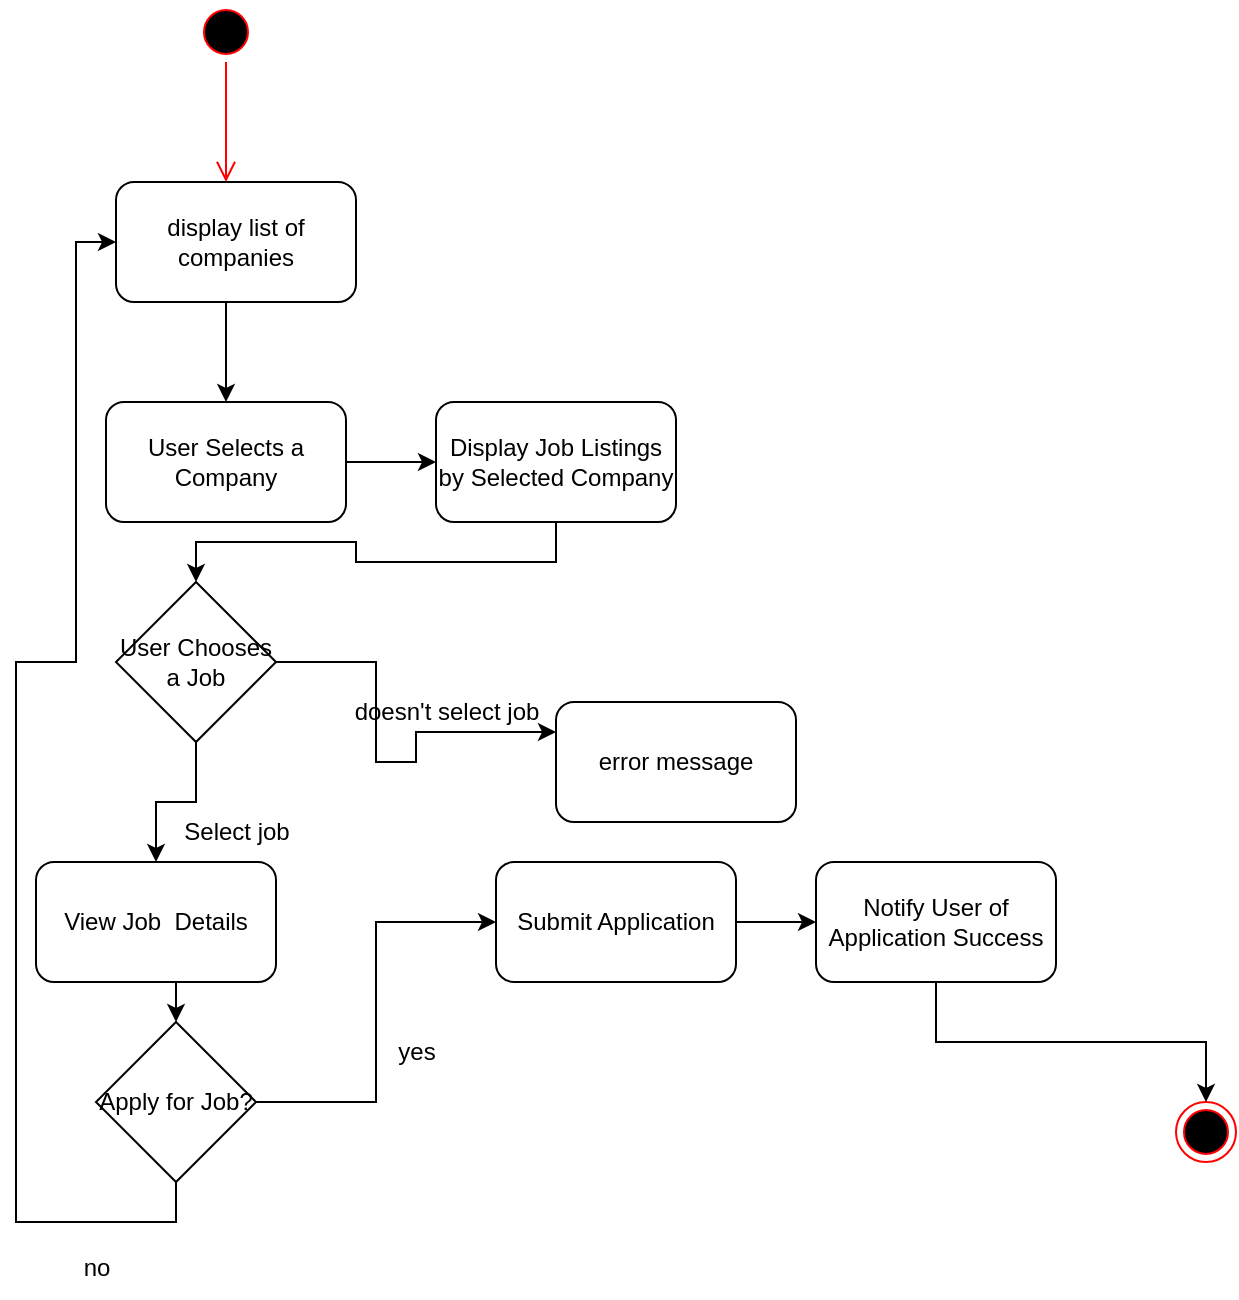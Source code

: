 <mxfile version="24.7.14">
  <diagram name="Page-1" id="CrLthFBTei8RshZk1S5P">
    <mxGraphModel dx="864" dy="466" grid="1" gridSize="10" guides="1" tooltips="1" connect="1" arrows="1" fold="1" page="1" pageScale="1" pageWidth="850" pageHeight="1100" math="0" shadow="0">
      <root>
        <mxCell id="0" />
        <mxCell id="1" parent="0" />
        <mxCell id="BoYmpK9ckrPkbvIWxogE-1" value="" style="ellipse;html=1;shape=startState;fillColor=#000000;strokeColor=#ff0000;" vertex="1" parent="1">
          <mxGeometry x="110" y="60" width="30" height="30" as="geometry" />
        </mxCell>
        <mxCell id="BoYmpK9ckrPkbvIWxogE-2" value="" style="edgeStyle=orthogonalEdgeStyle;html=1;verticalAlign=bottom;endArrow=open;endSize=8;strokeColor=#ff0000;rounded=0;" edge="1" source="BoYmpK9ckrPkbvIWxogE-1" parent="1">
          <mxGeometry relative="1" as="geometry">
            <mxPoint x="125" y="150" as="targetPoint" />
          </mxGeometry>
        </mxCell>
        <mxCell id="BoYmpK9ckrPkbvIWxogE-3" value="display list of companies" style="rounded=1;whiteSpace=wrap;html=1;" vertex="1" parent="1">
          <mxGeometry x="70" y="150" width="120" height="60" as="geometry" />
        </mxCell>
        <mxCell id="BoYmpK9ckrPkbvIWxogE-36" style="edgeStyle=orthogonalEdgeStyle;rounded=0;orthogonalLoop=1;jettySize=auto;html=1;exitX=1;exitY=0.5;exitDx=0;exitDy=0;entryX=0;entryY=0.5;entryDx=0;entryDy=0;" edge="1" parent="1" source="BoYmpK9ckrPkbvIWxogE-5" target="BoYmpK9ckrPkbvIWxogE-35">
          <mxGeometry relative="1" as="geometry" />
        </mxCell>
        <mxCell id="BoYmpK9ckrPkbvIWxogE-5" value="&lt;span class=&quot;hljs-string&quot;&gt;User&lt;/span&gt; &lt;span class=&quot;hljs-string&quot;&gt;Selects&lt;/span&gt; &lt;span class=&quot;hljs-string&quot;&gt;a&lt;/span&gt; &lt;span class=&quot;hljs-string&quot;&gt;Company&lt;/span&gt;" style="rounded=1;whiteSpace=wrap;html=1;" vertex="1" parent="1">
          <mxGeometry x="65" y="260" width="120" height="60" as="geometry" />
        </mxCell>
        <mxCell id="BoYmpK9ckrPkbvIWxogE-9" value="" style="endArrow=classic;html=1;rounded=0;entryX=0.5;entryY=0;entryDx=0;entryDy=0;exitX=0.5;exitY=1;exitDx=0;exitDy=0;" edge="1" parent="1" target="BoYmpK9ckrPkbvIWxogE-5">
          <mxGeometry width="50" height="50" relative="1" as="geometry">
            <mxPoint x="125" y="210" as="sourcePoint" />
            <mxPoint x="127.5" y="280" as="targetPoint" />
          </mxGeometry>
        </mxCell>
        <mxCell id="BoYmpK9ckrPkbvIWxogE-13" value="" style="ellipse;html=1;shape=endState;fillColor=#000000;strokeColor=#ff0000;" vertex="1" parent="1">
          <mxGeometry x="600" y="610" width="30" height="30" as="geometry" />
        </mxCell>
        <mxCell id="BoYmpK9ckrPkbvIWxogE-30" style="edgeStyle=orthogonalEdgeStyle;rounded=0;orthogonalLoop=1;jettySize=auto;html=1;exitX=0.5;exitY=1;exitDx=0;exitDy=0;" edge="1" parent="1" source="BoYmpK9ckrPkbvIWxogE-16" target="BoYmpK9ckrPkbvIWxogE-17">
          <mxGeometry relative="1" as="geometry" />
        </mxCell>
        <mxCell id="BoYmpK9ckrPkbvIWxogE-33" style="edgeStyle=orthogonalEdgeStyle;rounded=0;orthogonalLoop=1;jettySize=auto;html=1;exitX=1;exitY=0.5;exitDx=0;exitDy=0;entryX=0;entryY=0.25;entryDx=0;entryDy=0;" edge="1" parent="1" source="BoYmpK9ckrPkbvIWxogE-16" target="BoYmpK9ckrPkbvIWxogE-26">
          <mxGeometry relative="1" as="geometry">
            <Array as="points">
              <mxPoint x="200" y="390" />
              <mxPoint x="200" y="440" />
              <mxPoint x="220" y="440" />
            </Array>
          </mxGeometry>
        </mxCell>
        <mxCell id="BoYmpK9ckrPkbvIWxogE-16" value="&lt;span class=&quot;hljs-string&quot;&gt;User&lt;/span&gt; &lt;span class=&quot;hljs-string&quot;&gt;Chooses&lt;/span&gt; &lt;span class=&quot;hljs-string&quot;&gt;a&lt;/span&gt; &lt;span class=&quot;hljs-string&quot;&gt;Job&lt;/span&gt;" style="rhombus;whiteSpace=wrap;html=1;" vertex="1" parent="1">
          <mxGeometry x="70" y="350" width="80" height="80" as="geometry" />
        </mxCell>
        <mxCell id="BoYmpK9ckrPkbvIWxogE-41" style="edgeStyle=orthogonalEdgeStyle;rounded=0;orthogonalLoop=1;jettySize=auto;html=1;exitX=0.5;exitY=1;exitDx=0;exitDy=0;entryX=0.5;entryY=0;entryDx=0;entryDy=0;" edge="1" parent="1" source="BoYmpK9ckrPkbvIWxogE-17" target="BoYmpK9ckrPkbvIWxogE-38">
          <mxGeometry relative="1" as="geometry" />
        </mxCell>
        <mxCell id="BoYmpK9ckrPkbvIWxogE-17" value="&lt;span class=&quot;hljs-string&quot;&gt;View&lt;/span&gt; &lt;span class=&quot;hljs-string&quot;&gt;Job&lt;/span&gt; &lt;span class=&quot;hljs-string&quot;&gt;&amp;nbsp;Details&lt;/span&gt;" style="rounded=1;whiteSpace=wrap;html=1;" vertex="1" parent="1">
          <mxGeometry x="30" y="490" width="120" height="60" as="geometry" />
        </mxCell>
        <mxCell id="BoYmpK9ckrPkbvIWxogE-24" style="edgeStyle=orthogonalEdgeStyle;rounded=0;orthogonalLoop=1;jettySize=auto;html=1;exitX=0.5;exitY=1;exitDx=0;exitDy=0;entryX=0.5;entryY=0;entryDx=0;entryDy=0;" edge="1" parent="1" source="BoYmpK9ckrPkbvIWxogE-39" target="BoYmpK9ckrPkbvIWxogE-13">
          <mxGeometry relative="1" as="geometry" />
        </mxCell>
        <mxCell id="BoYmpK9ckrPkbvIWxogE-40" style="edgeStyle=orthogonalEdgeStyle;rounded=0;orthogonalLoop=1;jettySize=auto;html=1;exitX=1;exitY=0.5;exitDx=0;exitDy=0;entryX=0;entryY=0.5;entryDx=0;entryDy=0;" edge="1" parent="1" source="BoYmpK9ckrPkbvIWxogE-21" target="BoYmpK9ckrPkbvIWxogE-39">
          <mxGeometry relative="1" as="geometry" />
        </mxCell>
        <mxCell id="BoYmpK9ckrPkbvIWxogE-21" value="&lt;span class=&quot;hljs-string&quot;&gt;Submit&lt;/span&gt; &lt;span class=&quot;hljs-string&quot;&gt;Application&lt;/span&gt;" style="rounded=1;whiteSpace=wrap;html=1;" vertex="1" parent="1">
          <mxGeometry x="260" y="490" width="120" height="60" as="geometry" />
        </mxCell>
        <mxCell id="BoYmpK9ckrPkbvIWxogE-26" value="error message" style="rounded=1;whiteSpace=wrap;html=1;" vertex="1" parent="1">
          <mxGeometry x="290" y="410" width="120" height="60" as="geometry" />
        </mxCell>
        <mxCell id="BoYmpK9ckrPkbvIWxogE-32" value="Select job" style="text;html=1;align=center;verticalAlign=middle;resizable=0;points=[];autosize=1;strokeColor=none;fillColor=none;" vertex="1" parent="1">
          <mxGeometry x="90" y="460" width="80" height="30" as="geometry" />
        </mxCell>
        <mxCell id="BoYmpK9ckrPkbvIWxogE-34" value="doesn&#39;t select job" style="text;html=1;align=center;verticalAlign=middle;resizable=0;points=[];autosize=1;strokeColor=none;fillColor=none;" vertex="1" parent="1">
          <mxGeometry x="175" y="400" width="120" height="30" as="geometry" />
        </mxCell>
        <mxCell id="BoYmpK9ckrPkbvIWxogE-37" style="edgeStyle=orthogonalEdgeStyle;rounded=0;orthogonalLoop=1;jettySize=auto;html=1;exitX=0.5;exitY=1;exitDx=0;exitDy=0;entryX=0.5;entryY=0;entryDx=0;entryDy=0;" edge="1" parent="1" source="BoYmpK9ckrPkbvIWxogE-35" target="BoYmpK9ckrPkbvIWxogE-16">
          <mxGeometry relative="1" as="geometry" />
        </mxCell>
        <mxCell id="BoYmpK9ckrPkbvIWxogE-35" value="&lt;span class=&quot;hljs-string&quot;&gt;Display&lt;/span&gt; &lt;span class=&quot;hljs-string&quot;&gt;Job&lt;/span&gt; &lt;span class=&quot;hljs-string&quot;&gt;Listings&lt;/span&gt; &lt;span class=&quot;hljs-string&quot;&gt;by&lt;/span&gt; &lt;span class=&quot;hljs-string&quot;&gt;Selected&lt;/span&gt; &lt;span class=&quot;hljs-string&quot;&gt;Company&lt;/span&gt;" style="rounded=1;whiteSpace=wrap;html=1;" vertex="1" parent="1">
          <mxGeometry x="230" y="260" width="120" height="60" as="geometry" />
        </mxCell>
        <mxCell id="BoYmpK9ckrPkbvIWxogE-42" style="edgeStyle=orthogonalEdgeStyle;rounded=0;orthogonalLoop=1;jettySize=auto;html=1;exitX=1;exitY=0.5;exitDx=0;exitDy=0;entryX=0;entryY=0.5;entryDx=0;entryDy=0;" edge="1" parent="1" source="BoYmpK9ckrPkbvIWxogE-38" target="BoYmpK9ckrPkbvIWxogE-21">
          <mxGeometry relative="1" as="geometry" />
        </mxCell>
        <mxCell id="BoYmpK9ckrPkbvIWxogE-43" style="edgeStyle=orthogonalEdgeStyle;rounded=0;orthogonalLoop=1;jettySize=auto;html=1;exitX=0.5;exitY=1;exitDx=0;exitDy=0;entryX=0;entryY=0.5;entryDx=0;entryDy=0;" edge="1" parent="1" source="BoYmpK9ckrPkbvIWxogE-38" target="BoYmpK9ckrPkbvIWxogE-3">
          <mxGeometry relative="1" as="geometry">
            <Array as="points">
              <mxPoint x="100" y="670" />
              <mxPoint x="20" y="670" />
              <mxPoint x="20" y="390" />
              <mxPoint x="50" y="390" />
              <mxPoint x="50" y="180" />
            </Array>
          </mxGeometry>
        </mxCell>
        <mxCell id="BoYmpK9ckrPkbvIWxogE-38" value="&lt;span class=&quot;hljs-string&quot;&gt;Apply&lt;/span&gt; &lt;span class=&quot;hljs-string&quot;&gt;for&lt;/span&gt; &lt;span class=&quot;hljs-string&quot;&gt;Job?&lt;/span&gt;" style="rhombus;whiteSpace=wrap;html=1;" vertex="1" parent="1">
          <mxGeometry x="60" y="570" width="80" height="80" as="geometry" />
        </mxCell>
        <mxCell id="BoYmpK9ckrPkbvIWxogE-39" value="&lt;span class=&quot;hljs-string&quot;&gt;Notify&lt;/span&gt; &lt;span class=&quot;hljs-string&quot;&gt;User&lt;/span&gt; &lt;span class=&quot;hljs-string&quot;&gt;of&lt;/span&gt; &lt;span class=&quot;hljs-string&quot;&gt;Application&lt;/span&gt; &lt;span class=&quot;hljs-string&quot;&gt;Success&lt;/span&gt;" style="rounded=1;whiteSpace=wrap;html=1;" vertex="1" parent="1">
          <mxGeometry x="420" y="490" width="120" height="60" as="geometry" />
        </mxCell>
        <mxCell id="BoYmpK9ckrPkbvIWxogE-44" value="no" style="text;html=1;align=center;verticalAlign=middle;resizable=0;points=[];autosize=1;strokeColor=none;fillColor=none;" vertex="1" parent="1">
          <mxGeometry x="40" y="678" width="40" height="30" as="geometry" />
        </mxCell>
        <mxCell id="BoYmpK9ckrPkbvIWxogE-45" value="yes" style="text;html=1;align=center;verticalAlign=middle;resizable=0;points=[];autosize=1;strokeColor=none;fillColor=none;" vertex="1" parent="1">
          <mxGeometry x="200" y="570" width="40" height="30" as="geometry" />
        </mxCell>
      </root>
    </mxGraphModel>
  </diagram>
</mxfile>
